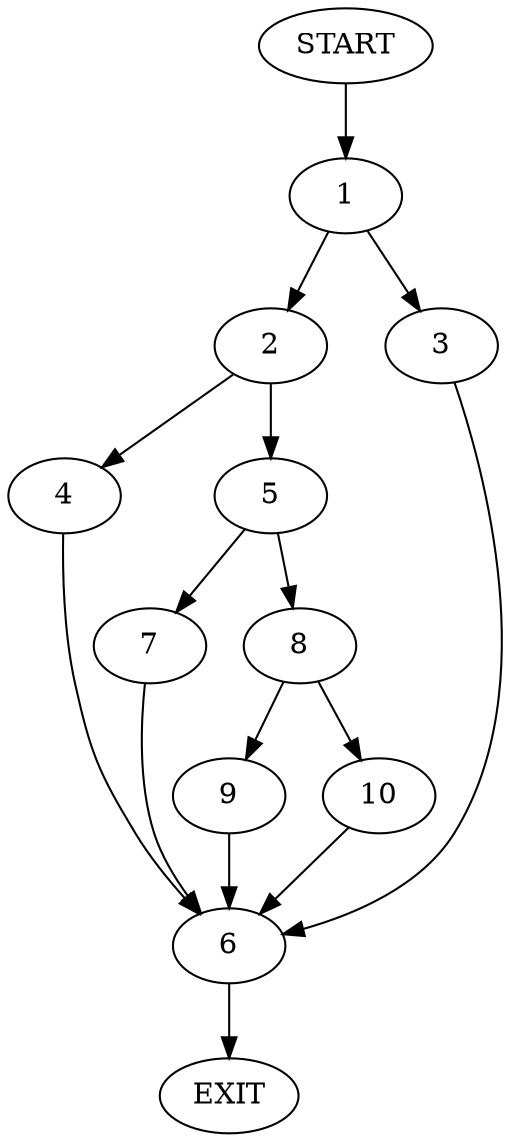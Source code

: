 digraph {
0 [label="START"]
11 [label="EXIT"]
0 -> 1
1 -> 2
1 -> 3
2 -> 4
2 -> 5
3 -> 6
6 -> 11
5 -> 7
5 -> 8
4 -> 6
7 -> 6
8 -> 9
8 -> 10
10 -> 6
9 -> 6
}
